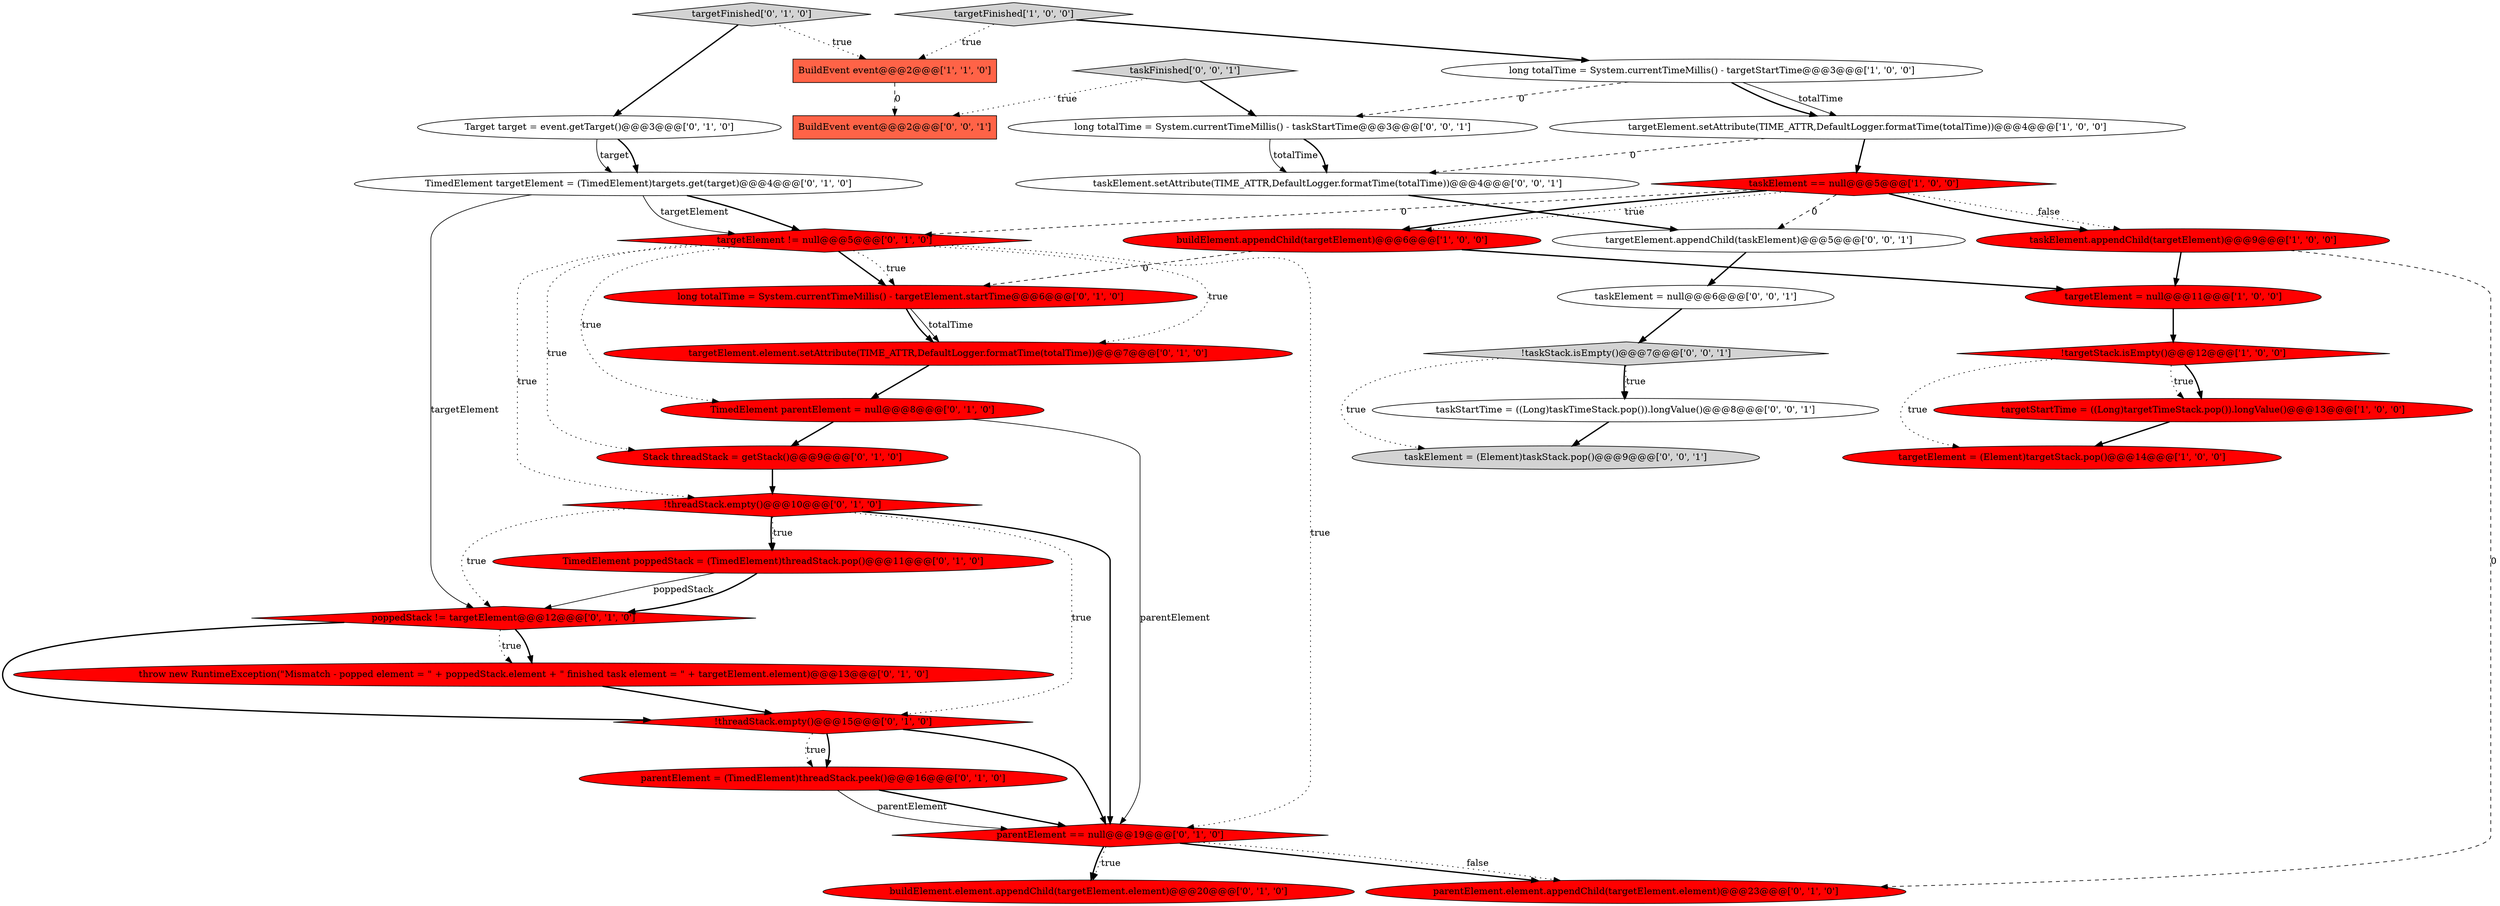 digraph {
28 [style = filled, label = "targetElement.appendChild(taskElement)@@@5@@@['0', '0', '1']", fillcolor = white, shape = ellipse image = "AAA0AAABBB3BBB"];
36 [style = filled, label = "taskElement.setAttribute(TIME_ATTR,DefaultLogger.formatTime(totalTime))@@@4@@@['0', '0', '1']", fillcolor = white, shape = ellipse image = "AAA0AAABBB3BBB"];
5 [style = filled, label = "targetStartTime = ((Long)targetTimeStack.pop()).longValue()@@@13@@@['1', '0', '0']", fillcolor = red, shape = ellipse image = "AAA1AAABBB1BBB"];
27 [style = filled, label = "poppedStack != targetElement@@@12@@@['0', '1', '0']", fillcolor = red, shape = diamond image = "AAA1AAABBB2BBB"];
17 [style = filled, label = "throw new RuntimeException(\"Mismatch - popped element = \" + poppedStack.element + \" finished task element = \" + targetElement.element)@@@13@@@['0', '1', '0']", fillcolor = red, shape = ellipse image = "AAA1AAABBB2BBB"];
10 [style = filled, label = "long totalTime = System.currentTimeMillis() - targetStartTime@@@3@@@['1', '0', '0']", fillcolor = white, shape = ellipse image = "AAA0AAABBB1BBB"];
20 [style = filled, label = "TimedElement targetElement = (TimedElement)targets.get(target)@@@4@@@['0', '1', '0']", fillcolor = white, shape = ellipse image = "AAA0AAABBB2BBB"];
14 [style = filled, label = "targetElement != null@@@5@@@['0', '1', '0']", fillcolor = red, shape = diamond image = "AAA1AAABBB2BBB"];
13 [style = filled, label = "targetElement.element.setAttribute(TIME_ATTR,DefaultLogger.formatTime(totalTime))@@@7@@@['0', '1', '0']", fillcolor = red, shape = ellipse image = "AAA1AAABBB2BBB"];
2 [style = filled, label = "targetFinished['1', '0', '0']", fillcolor = lightgray, shape = diamond image = "AAA0AAABBB1BBB"];
8 [style = filled, label = "taskElement == null@@@5@@@['1', '0', '0']", fillcolor = red, shape = diamond image = "AAA1AAABBB1BBB"];
31 [style = filled, label = "taskFinished['0', '0', '1']", fillcolor = lightgray, shape = diamond image = "AAA0AAABBB3BBB"];
9 [style = filled, label = "targetElement = (Element)targetStack.pop()@@@14@@@['1', '0', '0']", fillcolor = red, shape = ellipse image = "AAA1AAABBB1BBB"];
18 [style = filled, label = "targetFinished['0', '1', '0']", fillcolor = lightgray, shape = diamond image = "AAA0AAABBB2BBB"];
6 [style = filled, label = "BuildEvent event@@@2@@@['1', '1', '0']", fillcolor = tomato, shape = box image = "AAA0AAABBB1BBB"];
15 [style = filled, label = "!threadStack.empty()@@@15@@@['0', '1', '0']", fillcolor = red, shape = diamond image = "AAA1AAABBB2BBB"];
3 [style = filled, label = "targetElement = null@@@11@@@['1', '0', '0']", fillcolor = red, shape = ellipse image = "AAA1AAABBB1BBB"];
29 [style = filled, label = "taskElement = null@@@6@@@['0', '0', '1']", fillcolor = white, shape = ellipse image = "AAA0AAABBB3BBB"];
23 [style = filled, label = "parentElement = (TimedElement)threadStack.peek()@@@16@@@['0', '1', '0']", fillcolor = red, shape = ellipse image = "AAA1AAABBB2BBB"];
32 [style = filled, label = "taskStartTime = ((Long)taskTimeStack.pop()).longValue()@@@8@@@['0', '0', '1']", fillcolor = white, shape = ellipse image = "AAA0AAABBB3BBB"];
25 [style = filled, label = "buildElement.element.appendChild(targetElement.element)@@@20@@@['0', '1', '0']", fillcolor = red, shape = ellipse image = "AAA1AAABBB2BBB"];
19 [style = filled, label = "TimedElement parentElement = null@@@8@@@['0', '1', '0']", fillcolor = red, shape = ellipse image = "AAA1AAABBB2BBB"];
1 [style = filled, label = "buildElement.appendChild(targetElement)@@@6@@@['1', '0', '0']", fillcolor = red, shape = ellipse image = "AAA1AAABBB1BBB"];
22 [style = filled, label = "parentElement == null@@@19@@@['0', '1', '0']", fillcolor = red, shape = diamond image = "AAA1AAABBB2BBB"];
30 [style = filled, label = "!taskStack.isEmpty()@@@7@@@['0', '0', '1']", fillcolor = lightgray, shape = diamond image = "AAA0AAABBB3BBB"];
11 [style = filled, label = "long totalTime = System.currentTimeMillis() - targetElement.startTime@@@6@@@['0', '1', '0']", fillcolor = red, shape = ellipse image = "AAA1AAABBB2BBB"];
7 [style = filled, label = "taskElement.appendChild(targetElement)@@@9@@@['1', '0', '0']", fillcolor = red, shape = ellipse image = "AAA1AAABBB1BBB"];
24 [style = filled, label = "TimedElement poppedStack = (TimedElement)threadStack.pop()@@@11@@@['0', '1', '0']", fillcolor = red, shape = ellipse image = "AAA1AAABBB2BBB"];
21 [style = filled, label = "Stack threadStack = getStack()@@@9@@@['0', '1', '0']", fillcolor = red, shape = ellipse image = "AAA1AAABBB2BBB"];
26 [style = filled, label = "Target target = event.getTarget()@@@3@@@['0', '1', '0']", fillcolor = white, shape = ellipse image = "AAA0AAABBB2BBB"];
34 [style = filled, label = "long totalTime = System.currentTimeMillis() - taskStartTime@@@3@@@['0', '0', '1']", fillcolor = white, shape = ellipse image = "AAA0AAABBB3BBB"];
4 [style = filled, label = "targetElement.setAttribute(TIME_ATTR,DefaultLogger.formatTime(totalTime))@@@4@@@['1', '0', '0']", fillcolor = white, shape = ellipse image = "AAA0AAABBB1BBB"];
0 [style = filled, label = "!targetStack.isEmpty()@@@12@@@['1', '0', '0']", fillcolor = red, shape = diamond image = "AAA1AAABBB1BBB"];
16 [style = filled, label = "!threadStack.empty()@@@10@@@['0', '1', '0']", fillcolor = red, shape = diamond image = "AAA1AAABBB2BBB"];
12 [style = filled, label = "parentElement.element.appendChild(targetElement.element)@@@23@@@['0', '1', '0']", fillcolor = red, shape = ellipse image = "AAA1AAABBB2BBB"];
35 [style = filled, label = "taskElement = (Element)taskStack.pop()@@@9@@@['0', '0', '1']", fillcolor = lightgray, shape = ellipse image = "AAA0AAABBB3BBB"];
33 [style = filled, label = "BuildEvent event@@@2@@@['0', '0', '1']", fillcolor = tomato, shape = box image = "AAA0AAABBB3BBB"];
8->7 [style = dotted, label="false"];
28->29 [style = bold, label=""];
32->35 [style = bold, label=""];
15->23 [style = bold, label=""];
22->25 [style = bold, label=""];
19->22 [style = solid, label="parentElement"];
14->19 [style = dotted, label="true"];
0->5 [style = dotted, label="true"];
5->9 [style = bold, label=""];
29->30 [style = bold, label=""];
10->34 [style = dashed, label="0"];
16->24 [style = bold, label=""];
22->25 [style = dotted, label="true"];
18->26 [style = bold, label=""];
1->3 [style = bold, label=""];
36->28 [style = bold, label=""];
30->32 [style = bold, label=""];
26->20 [style = solid, label="target"];
20->14 [style = bold, label=""];
14->22 [style = dotted, label="true"];
34->36 [style = solid, label="totalTime"];
8->14 [style = dashed, label="0"];
8->28 [style = dashed, label="0"];
16->22 [style = bold, label=""];
2->10 [style = bold, label=""];
31->33 [style = dotted, label="true"];
6->33 [style = dashed, label="0"];
27->15 [style = bold, label=""];
7->3 [style = bold, label=""];
3->0 [style = bold, label=""];
8->7 [style = bold, label=""];
15->22 [style = bold, label=""];
31->34 [style = bold, label=""];
14->13 [style = dotted, label="true"];
18->6 [style = dotted, label="true"];
14->16 [style = dotted, label="true"];
8->1 [style = bold, label=""];
8->1 [style = dotted, label="true"];
13->19 [style = bold, label=""];
14->21 [style = dotted, label="true"];
23->22 [style = bold, label=""];
4->36 [style = dashed, label="0"];
10->4 [style = solid, label="totalTime"];
24->27 [style = solid, label="poppedStack"];
2->6 [style = dotted, label="true"];
30->35 [style = dotted, label="true"];
22->12 [style = bold, label=""];
23->22 [style = solid, label="parentElement"];
1->11 [style = dashed, label="0"];
20->27 [style = solid, label="targetElement"];
11->13 [style = bold, label=""];
34->36 [style = bold, label=""];
27->17 [style = bold, label=""];
17->15 [style = bold, label=""];
10->4 [style = bold, label=""];
21->16 [style = bold, label=""];
20->14 [style = solid, label="targetElement"];
30->32 [style = dotted, label="true"];
4->8 [style = bold, label=""];
14->11 [style = dotted, label="true"];
7->12 [style = dashed, label="0"];
16->27 [style = dotted, label="true"];
22->12 [style = dotted, label="false"];
27->17 [style = dotted, label="true"];
15->23 [style = dotted, label="true"];
14->11 [style = bold, label=""];
0->9 [style = dotted, label="true"];
11->13 [style = solid, label="totalTime"];
24->27 [style = bold, label=""];
26->20 [style = bold, label=""];
16->24 [style = dotted, label="true"];
0->5 [style = bold, label=""];
16->15 [style = dotted, label="true"];
19->21 [style = bold, label=""];
}

